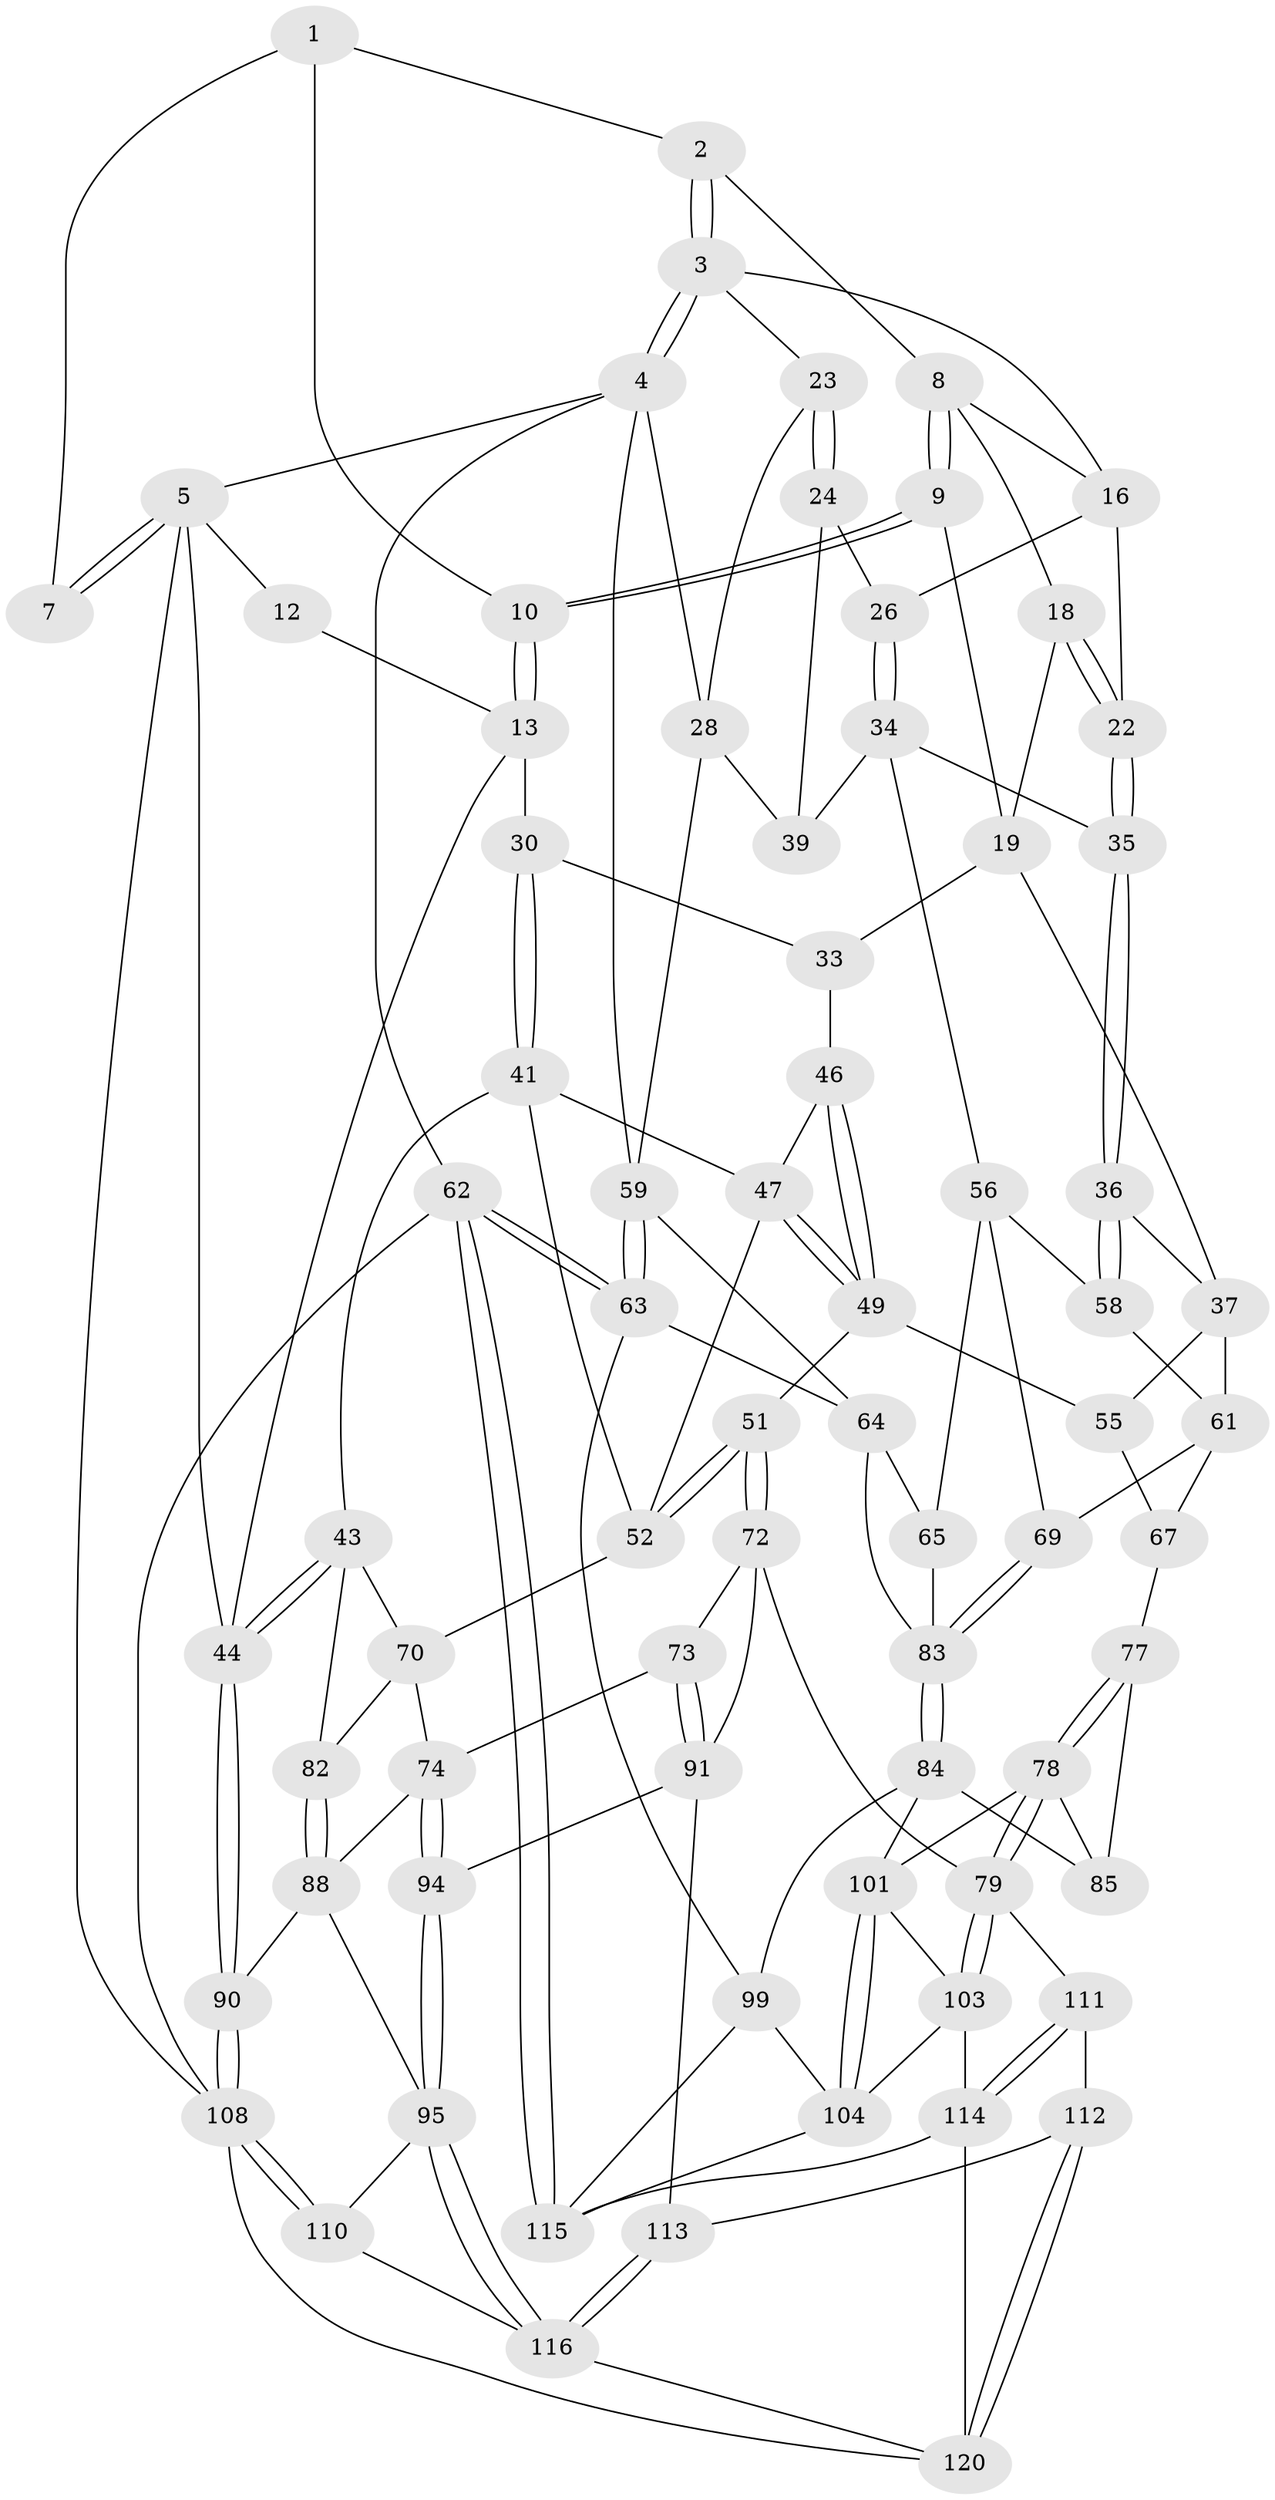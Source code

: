 // Generated by graph-tools (version 1.1) at 2025/52/02/27/25 19:52:43]
// undirected, 74 vertices, 170 edges
graph export_dot {
graph [start="1"]
  node [color=gray90,style=filled];
  1 [pos="+0.4340576967834373+0",super="+6"];
  2 [pos="+0.4497414891167598+0"];
  3 [pos="+1+0",super="+17"];
  4 [pos="+1+0",super="+29"];
  5 [pos="+0.14058868315170134+0",super="+11"];
  7 [pos="+0.13333587885397136+0.057670179955575336"];
  8 [pos="+0.49945822393895833+0.08257714729714587",super="+15"];
  9 [pos="+0.4458813218661991+0.2273580949564381",super="+20"];
  10 [pos="+0.22647015864108538+0.22586841713323033"];
  12 [pos="+0.07195358047051609+0.05876002182288341"];
  13 [pos="+0.19996850802738622+0.2678047113500849",super="+14"];
  16 [pos="+0.856160031461073+0.09525803072295819",super="+21"];
  18 [pos="+0.5657914084180476+0.29403744883731225"];
  19 [pos="+0.5252424289562786+0.2936307121778833",super="+32"];
  22 [pos="+0.6581452350635396+0.3243820674777422"];
  23 [pos="+0.9062409303520063+0.17196717778463094",super="+27"];
  24 [pos="+0.8676358811473284+0.3841859539563214",super="+25"];
  26 [pos="+0.8139443455723533+0.36915736659635545"];
  28 [pos="+0.9495160901141234+0.3989336836655203",super="+38"];
  30 [pos="+0.2050417312929328+0.2882904726280008",super="+31"];
  33 [pos="+0.4459441003327171+0.455728659044555"];
  34 [pos="+0.7322508354501065+0.4800811038788425",super="+40"];
  35 [pos="+0.6637048121714859+0.44465936170497333"];
  36 [pos="+0.6268217433037957+0.4829978468939331"];
  37 [pos="+0.4720759056695352+0.4789428895758638",super="+54"];
  39 [pos="+0.8600826644709193+0.4910580237680227"];
  41 [pos="+0.2117202518378861+0.3488950866515075",super="+42"];
  43 [pos="+0.016505962500218158+0.5773856714596244",super="+71"];
  44 [pos="+0+0.6014602600420419",super="+45"];
  46 [pos="+0.4114501035750163+0.4580049252630137"];
  47 [pos="+0.28808665176321224+0.4125546968329745",super="+48"];
  49 [pos="+0.35084067414148473+0.5545087298226685",super="+50"];
  51 [pos="+0.31384073324861333+0.6037181869897872"];
  52 [pos="+0.3014325441425267+0.6004466217404882",super="+53"];
  55 [pos="+0.4393917277158155+0.6171422671403956"];
  56 [pos="+0.783475574757826+0.6168514969133522",super="+57"];
  58 [pos="+0.6154054001739918+0.5712920207055963"];
  59 [pos="+1+0.5755311777281993",super="+60"];
  61 [pos="+0.603292676823725+0.5963573718762604",super="+66"];
  62 [pos="+1+1"];
  63 [pos="+1+0.9824110735831105",super="+93"];
  64 [pos="+1+0.5743987720239926",super="+92"];
  65 [pos="+0.8559794367047033+0.6377216325389116"];
  67 [pos="+0.5997357308642324+0.6397559578733308",super="+68"];
  69 [pos="+0.7609715077326139+0.6742525881697462"];
  70 [pos="+0.23907698089981125+0.6163787791902754",super="+76"];
  72 [pos="+0.31436272735769766+0.6088670589716995",super="+81"];
  73 [pos="+0.3056903609320413+0.7041185937846665"];
  74 [pos="+0.21684279989557767+0.7018974540586096",super="+75"];
  77 [pos="+0.45058638845003196+0.7719655196968384",super="+86"];
  78 [pos="+0.4503498613867928+0.7728038400608259",super="+98"];
  79 [pos="+0.44179428443108476+0.7891284937069989",super="+80"];
  82 [pos="+0.10229834197081383+0.6588033213529259"];
  83 [pos="+0.7592441515843154+0.6981339402815098",super="+87"];
  84 [pos="+0.7559948242583331+0.7077911108622202",super="+100"];
  85 [pos="+0.6341450850157453+0.7220973561009152"];
  88 [pos="+0.12876984535991606+0.6953263828709882",super="+89"];
  90 [pos="+0+0.7614030941191215"];
  91 [pos="+0.35633422662975395+0.8035713747170969",super="+97"];
  94 [pos="+0.2314242725663994+0.8341716348152238"];
  95 [pos="+0.22160587205304416+0.8419249123196734",super="+96"];
  99 [pos="+0.818199598106464+0.8318134464862309",super="+106"];
  101 [pos="+0.6639564297187729+0.8272363004559696",super="+102"];
  103 [pos="+0.4938318373039388+0.8583477765422716",super="+105"];
  104 [pos="+0.6396962505700048+0.8950719125033064",super="+107"];
  108 [pos="+0+0.9365994318613264",super="+109"];
  110 [pos="+0+0.9023978879800728"];
  111 [pos="+0.3779300001447924+0.9570232331647478"];
  112 [pos="+0.3542027913350398+0.9555412736959211"];
  113 [pos="+0.3511593734252573+0.9485747955259887"];
  114 [pos="+0.4979601872965477+0.9789103381261394",super="+119"];
  115 [pos="+1+1",super="+118"];
  116 [pos="+0.2117260057103237+0.9067087042029651",super="+117"];
  120 [pos="+0.1594450645607808+1",super="+121"];
  1 -- 2;
  1 -- 10;
  1 -- 7;
  2 -- 3;
  2 -- 3;
  2 -- 8;
  3 -- 4;
  3 -- 4;
  3 -- 16;
  3 -- 23;
  4 -- 5;
  4 -- 62;
  4 -- 59;
  4 -- 28;
  5 -- 7;
  5 -- 7;
  5 -- 12;
  5 -- 44;
  5 -- 108;
  8 -- 9;
  8 -- 9;
  8 -- 16;
  8 -- 18;
  9 -- 10;
  9 -- 10;
  9 -- 19;
  10 -- 13;
  10 -- 13;
  12 -- 13;
  13 -- 30;
  13 -- 44;
  16 -- 26;
  16 -- 22;
  18 -- 19;
  18 -- 22;
  18 -- 22;
  19 -- 33;
  19 -- 37;
  22 -- 35;
  22 -- 35;
  23 -- 24 [weight=2];
  23 -- 24;
  23 -- 28;
  24 -- 26;
  24 -- 39;
  26 -- 34;
  26 -- 34;
  28 -- 39;
  28 -- 59;
  30 -- 41;
  30 -- 41;
  30 -- 33;
  33 -- 46;
  34 -- 35;
  34 -- 56;
  34 -- 39;
  35 -- 36;
  35 -- 36;
  36 -- 37;
  36 -- 58;
  36 -- 58;
  37 -- 61;
  37 -- 55;
  41 -- 47;
  41 -- 43;
  41 -- 52;
  43 -- 44;
  43 -- 44;
  43 -- 82;
  43 -- 70;
  44 -- 90;
  44 -- 90;
  46 -- 47;
  46 -- 49;
  46 -- 49;
  47 -- 49;
  47 -- 49;
  47 -- 52;
  49 -- 51;
  49 -- 55;
  51 -- 52;
  51 -- 52;
  51 -- 72;
  51 -- 72;
  52 -- 70;
  55 -- 67;
  56 -- 65;
  56 -- 58;
  56 -- 69;
  58 -- 61;
  59 -- 63;
  59 -- 63;
  59 -- 64;
  61 -- 67;
  61 -- 69;
  62 -- 63;
  62 -- 63;
  62 -- 115;
  62 -- 115;
  62 -- 108;
  63 -- 64;
  63 -- 99;
  64 -- 65;
  64 -- 83;
  65 -- 83;
  67 -- 77 [weight=2];
  69 -- 83;
  69 -- 83;
  70 -- 82;
  70 -- 74;
  72 -- 73;
  72 -- 91;
  72 -- 79;
  73 -- 74;
  73 -- 91;
  73 -- 91;
  74 -- 94;
  74 -- 94;
  74 -- 88;
  77 -- 78;
  77 -- 78;
  77 -- 85;
  78 -- 79;
  78 -- 79;
  78 -- 85;
  78 -- 101;
  79 -- 103;
  79 -- 103;
  79 -- 111;
  82 -- 88;
  82 -- 88;
  83 -- 84;
  83 -- 84;
  84 -- 85;
  84 -- 99;
  84 -- 101;
  88 -- 90;
  88 -- 95;
  90 -- 108;
  90 -- 108;
  91 -- 113;
  91 -- 94;
  94 -- 95;
  94 -- 95;
  95 -- 116;
  95 -- 116;
  95 -- 110;
  99 -- 104;
  99 -- 115;
  101 -- 104;
  101 -- 104;
  101 -- 103;
  103 -- 104;
  103 -- 114;
  104 -- 115;
  108 -- 110;
  108 -- 110;
  108 -- 120;
  110 -- 116;
  111 -- 112;
  111 -- 114;
  111 -- 114;
  112 -- 113;
  112 -- 120;
  112 -- 120;
  113 -- 116;
  113 -- 116;
  114 -- 120;
  114 -- 115;
  116 -- 120;
}

